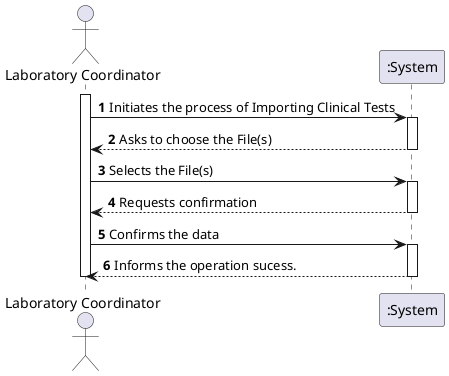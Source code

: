 @startuml
autonumber
actor "Laboratory Coordinator" as LabCod

activate LabCod
LabCod -> ":System" : Initiates the process of Importing Clinical Tests
activate ":System"

":System" --> LabCod : Asks to choose the File(s)
deactivate ":System"

LabCod -> ":System" : Selects the File(s)
activate ":System"

":System" --> LabCod : Requests confirmation
deactivate ":System"

LabCod -> ":System" : Confirms the data
activate ":System"
":System" --> LabCod : Informs the operation sucess.
deactivate ":System"

deactivate LabCod

@enduml